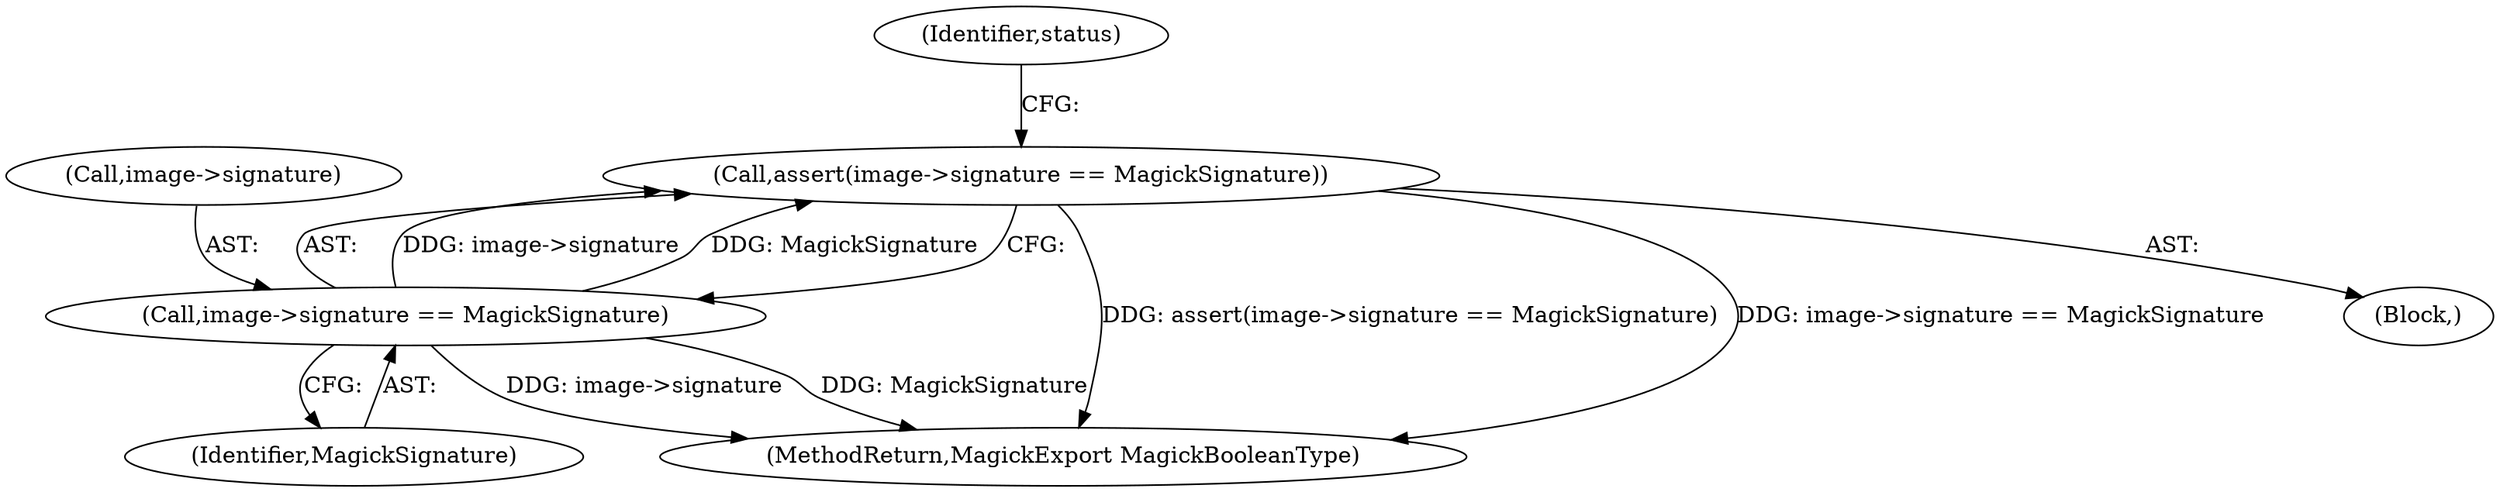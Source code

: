 digraph "0_ImageMagick_d63a3c5729df59f183e9e110d5d8385d17caaad0@API" {
"1000126" [label="(Call,assert(image->signature == MagickSignature))"];
"1000127" [label="(Call,image->signature == MagickSignature)"];
"1000594" [label="(MethodReturn,MagickExport MagickBooleanType)"];
"1000127" [label="(Call,image->signature == MagickSignature)"];
"1000131" [label="(Identifier,MagickSignature)"];
"1000133" [label="(Identifier,status)"];
"1000128" [label="(Call,image->signature)"];
"1000103" [label="(Block,)"];
"1000126" [label="(Call,assert(image->signature == MagickSignature))"];
"1000126" -> "1000103"  [label="AST: "];
"1000126" -> "1000127"  [label="CFG: "];
"1000127" -> "1000126"  [label="AST: "];
"1000133" -> "1000126"  [label="CFG: "];
"1000126" -> "1000594"  [label="DDG: assert(image->signature == MagickSignature)"];
"1000126" -> "1000594"  [label="DDG: image->signature == MagickSignature"];
"1000127" -> "1000126"  [label="DDG: image->signature"];
"1000127" -> "1000126"  [label="DDG: MagickSignature"];
"1000127" -> "1000131"  [label="CFG: "];
"1000128" -> "1000127"  [label="AST: "];
"1000131" -> "1000127"  [label="AST: "];
"1000127" -> "1000594"  [label="DDG: image->signature"];
"1000127" -> "1000594"  [label="DDG: MagickSignature"];
}
